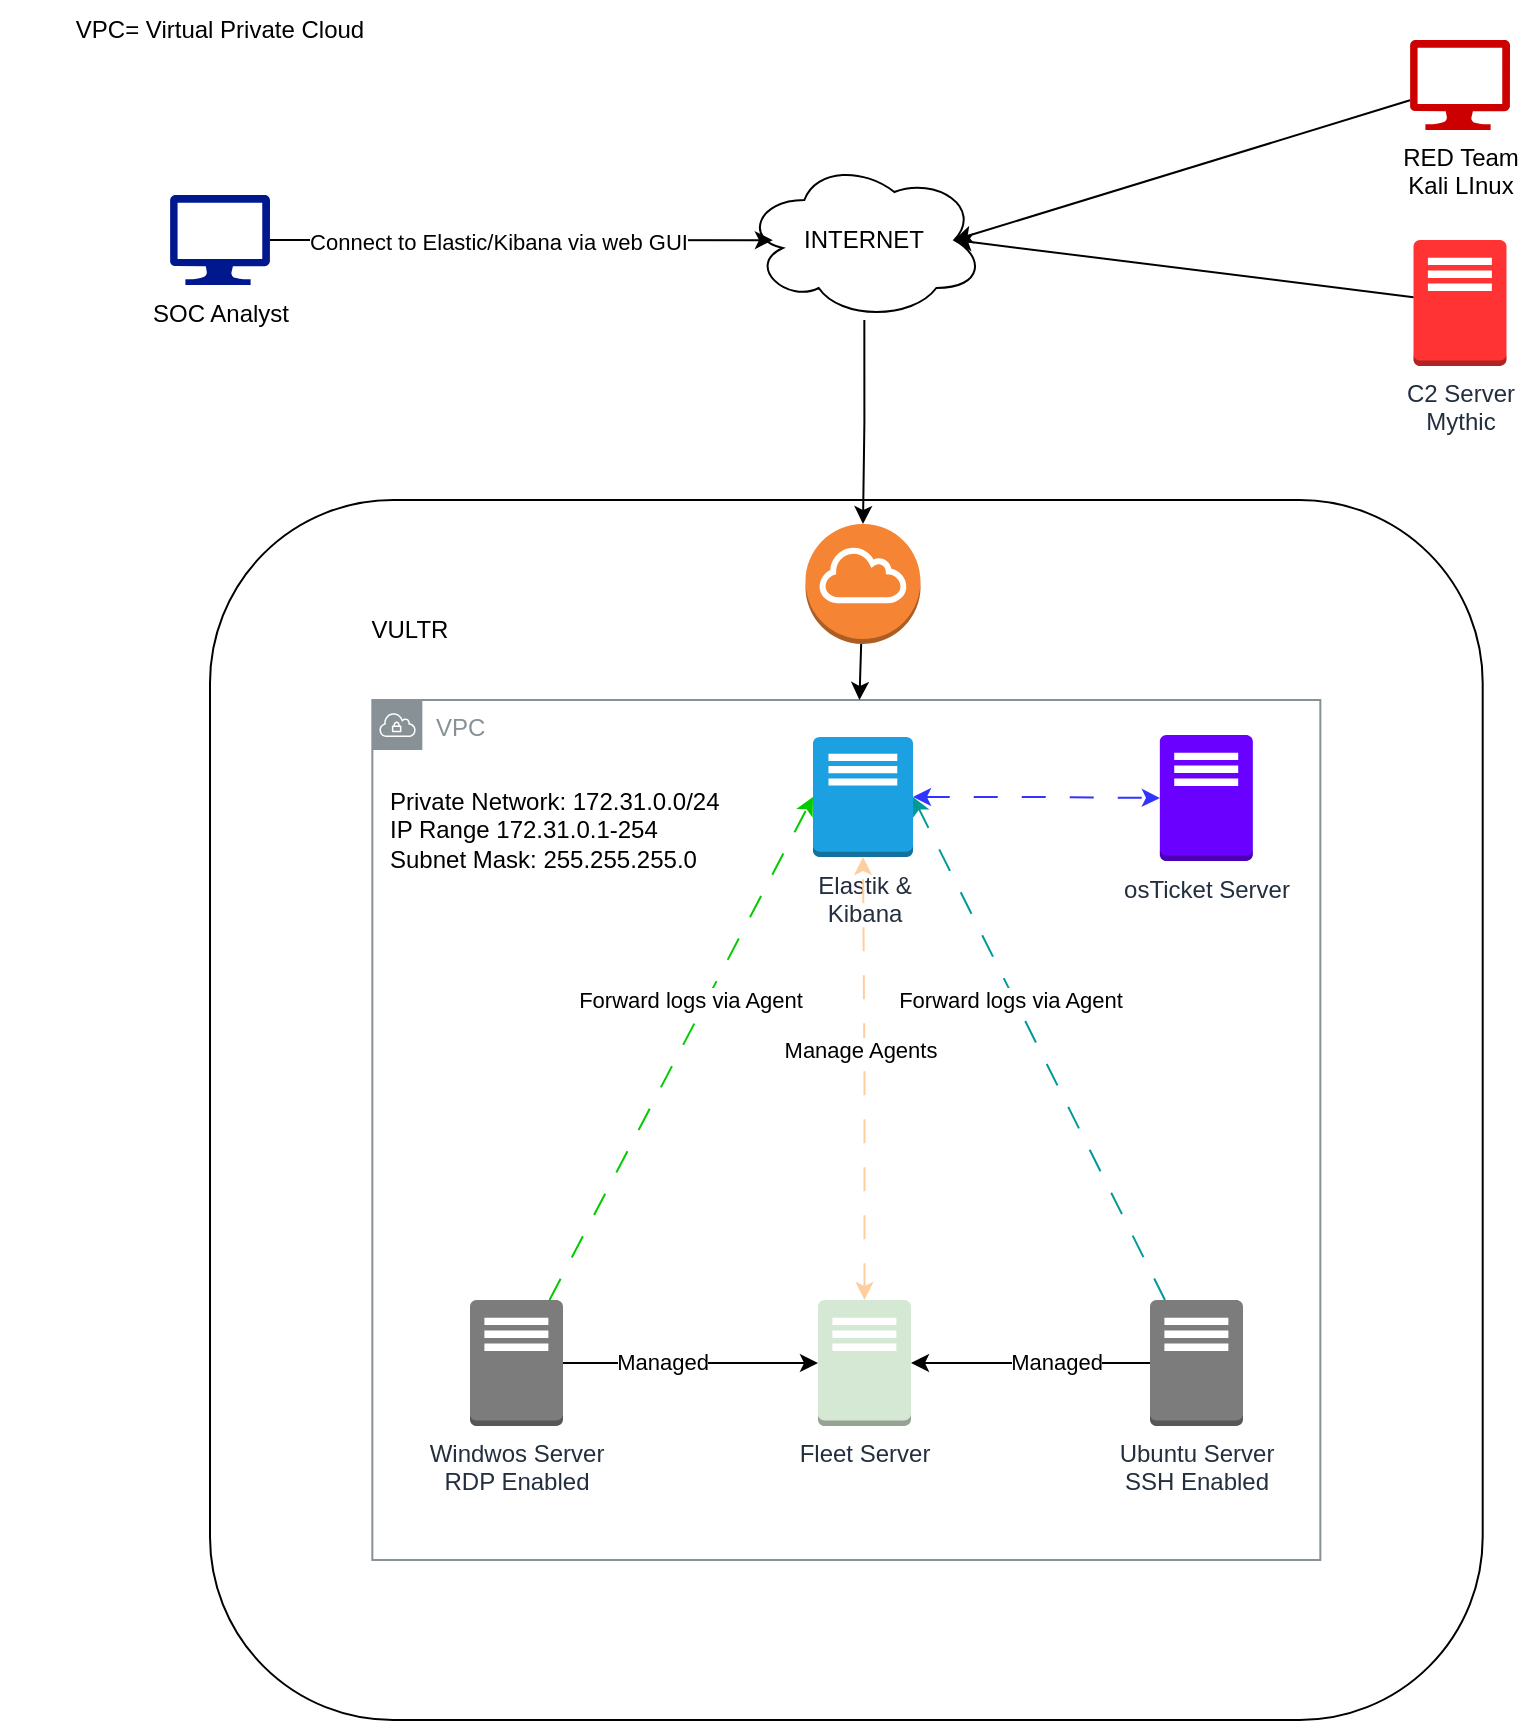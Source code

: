 <mxfile version="24.7.17">
  <diagram name="Pagina-1" id="3qMvsKIljHVbcYe3DlI8">
    <mxGraphModel dx="1167" dy="588" grid="1" gridSize="10" guides="1" tooltips="1" connect="1" arrows="1" fold="1" page="1" pageScale="1" pageWidth="827" pageHeight="1169" math="0" shadow="0">
      <root>
        <mxCell id="0" />
        <mxCell id="1" parent="0" />
        <mxCell id="nnkpt4qae2ps1eeqjS65-7" value="" style="rounded=1;whiteSpace=wrap;html=1;" parent="1" vertex="1">
          <mxGeometry x="110" y="270" width="636.35" height="610" as="geometry" />
        </mxCell>
        <mxCell id="nnkpt4qae2ps1eeqjS65-26" value="VPC" style="sketch=0;outlineConnect=0;gradientColor=none;html=1;whiteSpace=wrap;fontSize=12;fontStyle=0;shape=mxgraph.aws4.group;grIcon=mxgraph.aws4.group_vpc;strokeColor=#879196;fillColor=none;verticalAlign=top;align=left;spacingLeft=30;fontColor=#879196;dashed=0;" parent="1" vertex="1">
          <mxGeometry x="191.17" y="370" width="474" height="430" as="geometry" />
        </mxCell>
        <mxCell id="nnkpt4qae2ps1eeqjS65-8" value="VULTR" style="text;html=1;align=center;verticalAlign=middle;whiteSpace=wrap;rounded=0;" parent="1" vertex="1">
          <mxGeometry x="180" y="320" width="60" height="30" as="geometry" />
        </mxCell>
        <mxCell id="nnkpt4qae2ps1eeqjS65-34" style="edgeStyle=orthogonalEdgeStyle;rounded=0;orthogonalLoop=1;jettySize=auto;html=1;startArrow=classic;startFill=1;fillColor=#f8cecc;strokeColor=#3333FF;dashed=1;dashPattern=12 12;" parent="1" source="nnkpt4qae2ps1eeqjS65-9" target="nnkpt4qae2ps1eeqjS65-20" edge="1">
          <mxGeometry relative="1" as="geometry" />
        </mxCell>
        <mxCell id="nnkpt4qae2ps1eeqjS65-9" value="&lt;span style=&quot;color: rgb(35, 47, 62);&quot;&gt;Elastik &amp;amp;&lt;/span&gt;&lt;div style=&quot;color: rgb(35, 47, 62);&quot;&gt;Kibana&lt;/div&gt;" style="outlineConnect=0;dashed=0;verticalLabelPosition=bottom;verticalAlign=top;align=center;html=1;shape=mxgraph.aws3.traditional_server;fillColor=#1ba1e2;strokeColor=#006EAF;fontColor=#ffffff;" parent="1" vertex="1">
          <mxGeometry x="411.5" y="388.5" width="50" height="60" as="geometry" />
        </mxCell>
        <mxCell id="nnkpt4qae2ps1eeqjS65-27" style="edgeStyle=orthogonalEdgeStyle;rounded=0;orthogonalLoop=1;jettySize=auto;html=1;" parent="1" source="nnkpt4qae2ps1eeqjS65-17" target="nnkpt4qae2ps1eeqjS65-19" edge="1">
          <mxGeometry relative="1" as="geometry" />
        </mxCell>
        <mxCell id="nnkpt4qae2ps1eeqjS65-30" value="Managed" style="edgeLabel;html=1;align=center;verticalAlign=middle;resizable=0;points=[];" parent="nnkpt4qae2ps1eeqjS65-27" vertex="1" connectable="0">
          <mxGeometry x="-0.224" y="2" relative="1" as="geometry">
            <mxPoint y="1" as="offset" />
          </mxGeometry>
        </mxCell>
        <mxCell id="nnkpt4qae2ps1eeqjS65-17" value="&lt;span style=&quot;color: rgb(35, 47, 62);&quot;&gt;Windwos Server&lt;/span&gt;&lt;div style=&quot;color: rgb(35, 47, 62);&quot;&gt;RDP Enabled&lt;/div&gt;" style="outlineConnect=0;dashed=0;verticalLabelPosition=bottom;verticalAlign=top;align=center;html=1;shape=mxgraph.aws3.traditional_server;fillColor=#7D7C7C;gradientColor=none;" parent="1" vertex="1">
          <mxGeometry x="240" y="670" width="46.5" height="63" as="geometry" />
        </mxCell>
        <mxCell id="nnkpt4qae2ps1eeqjS65-29" style="edgeStyle=orthogonalEdgeStyle;rounded=0;orthogonalLoop=1;jettySize=auto;html=1;" parent="1" source="nnkpt4qae2ps1eeqjS65-18" target="nnkpt4qae2ps1eeqjS65-19" edge="1">
          <mxGeometry relative="1" as="geometry" />
        </mxCell>
        <mxCell id="nnkpt4qae2ps1eeqjS65-31" value="Managed" style="edgeLabel;html=1;align=center;verticalAlign=middle;resizable=0;points=[];" parent="nnkpt4qae2ps1eeqjS65-29" vertex="1" connectable="0">
          <mxGeometry x="-0.213" y="-1" relative="1" as="geometry">
            <mxPoint as="offset" />
          </mxGeometry>
        </mxCell>
        <mxCell id="nnkpt4qae2ps1eeqjS65-18" value="&lt;span style=&quot;color: rgb(35, 47, 62);&quot;&gt;Ubuntu Server&lt;/span&gt;&lt;div style=&quot;color: rgb(35, 47, 62);&quot;&gt;SSH Enabled&lt;/div&gt;" style="outlineConnect=0;dashed=0;verticalLabelPosition=bottom;verticalAlign=top;align=center;html=1;shape=mxgraph.aws3.traditional_server;fillColor=#7D7C7C;gradientColor=none;" parent="1" vertex="1">
          <mxGeometry x="580" y="670" width="46.5" height="63" as="geometry" />
        </mxCell>
        <mxCell id="nnkpt4qae2ps1eeqjS65-33" style="edgeStyle=orthogonalEdgeStyle;rounded=0;orthogonalLoop=1;jettySize=auto;html=1;startArrow=classic;startFill=1;strokeColor=#FFCE9F;dashed=1;dashPattern=12 12;" parent="1" source="nnkpt4qae2ps1eeqjS65-19" target="nnkpt4qae2ps1eeqjS65-9" edge="1">
          <mxGeometry relative="1" as="geometry" />
        </mxCell>
        <mxCell id="dtqMkEAznSGeaOpRaote-7" value="Manage Agents" style="edgeLabel;html=1;align=center;verticalAlign=middle;resizable=0;points=[];" vertex="1" connectable="0" parent="nnkpt4qae2ps1eeqjS65-33">
          <mxGeometry x="0.135" y="2" relative="1" as="geometry">
            <mxPoint as="offset" />
          </mxGeometry>
        </mxCell>
        <mxCell id="nnkpt4qae2ps1eeqjS65-19" value="&lt;span style=&quot;color: rgb(35, 47, 62);&quot;&gt;Fleet Server&lt;/span&gt;" style="outlineConnect=0;dashed=0;verticalLabelPosition=bottom;verticalAlign=top;align=center;html=1;shape=mxgraph.aws3.traditional_server;fillColor=#d5e8d4;strokeColor=#82b366;" parent="1" vertex="1">
          <mxGeometry x="414" y="670" width="46.5" height="63" as="geometry" />
        </mxCell>
        <mxCell id="nnkpt4qae2ps1eeqjS65-20" value="&lt;span style=&quot;color: rgb(35, 47, 62);&quot;&gt;osTicket Server&lt;/span&gt;" style="outlineConnect=0;dashed=0;verticalLabelPosition=bottom;verticalAlign=top;align=center;html=1;shape=mxgraph.aws3.traditional_server;fillColor=#6a00ff;strokeColor=#3700CC;fontColor=#ffffff;" parent="1" vertex="1">
          <mxGeometry x="584.92" y="387.5" width="46.5" height="63" as="geometry" />
        </mxCell>
        <mxCell id="nnkpt4qae2ps1eeqjS65-21" value="&lt;span style=&quot;color: rgb(35, 47, 62);&quot;&gt;C2 Server&lt;/span&gt;&lt;div&gt;&lt;span style=&quot;color: rgb(35, 47, 62);&quot;&gt;Mythic&lt;/span&gt;&lt;/div&gt;" style="outlineConnect=0;dashed=0;verticalLabelPosition=bottom;verticalAlign=top;align=center;html=1;shape=mxgraph.aws3.traditional_server;fillColor=#FF3333;gradientColor=none;" parent="1" vertex="1">
          <mxGeometry x="711.75" y="140" width="46.5" height="63" as="geometry" />
        </mxCell>
        <mxCell id="nnkpt4qae2ps1eeqjS65-25" value="VPC= Virtual Private Cloud" style="text;html=1;align=center;verticalAlign=middle;whiteSpace=wrap;rounded=0;labelPosition=center;verticalLabelPosition=middle;" parent="1" vertex="1">
          <mxGeometry x="5" y="20" width="220" height="30" as="geometry" />
        </mxCell>
        <mxCell id="dtqMkEAznSGeaOpRaote-3" style="rounded=0;orthogonalLoop=1;jettySize=auto;html=1;entryX=0;entryY=0.5;entryDx=0;entryDy=0;entryPerimeter=0;strokeColor=#00CC00;dashed=1;dashPattern=12 12;" edge="1" parent="1" source="nnkpt4qae2ps1eeqjS65-17" target="nnkpt4qae2ps1eeqjS65-9">
          <mxGeometry relative="1" as="geometry" />
        </mxCell>
        <mxCell id="dtqMkEAznSGeaOpRaote-5" value="Forward logs via Agent" style="edgeLabel;html=1;align=center;verticalAlign=middle;resizable=0;points=[];" vertex="1" connectable="0" parent="dtqMkEAznSGeaOpRaote-3">
          <mxGeometry x="0.062" y="1" relative="1" as="geometry">
            <mxPoint x="1" y="-16" as="offset" />
          </mxGeometry>
        </mxCell>
        <mxCell id="dtqMkEAznSGeaOpRaote-4" style="rounded=0;orthogonalLoop=1;jettySize=auto;html=1;entryX=1;entryY=0.5;entryDx=0;entryDy=0;entryPerimeter=0;strokeColor=#009999;dashed=1;dashPattern=12 12;" edge="1" parent="1" source="nnkpt4qae2ps1eeqjS65-18" target="nnkpt4qae2ps1eeqjS65-9">
          <mxGeometry relative="1" as="geometry" />
        </mxCell>
        <mxCell id="dtqMkEAznSGeaOpRaote-6" value="Forward logs via Agent" style="edgeLabel;html=1;align=center;verticalAlign=middle;resizable=0;points=[];" vertex="1" connectable="0" parent="dtqMkEAznSGeaOpRaote-4">
          <mxGeometry x="0.055" relative="1" as="geometry">
            <mxPoint x="-11" y="-17" as="offset" />
          </mxGeometry>
        </mxCell>
        <mxCell id="dtqMkEAznSGeaOpRaote-8" value="Private Network: 172.31.0.0/24&lt;div&gt;IP Range 172.31.0.1-254&lt;/div&gt;&lt;div style=&quot;&quot;&gt;Subnet Mask: 255.255.255.0&lt;/div&gt;" style="text;html=1;align=left;verticalAlign=middle;whiteSpace=wrap;rounded=0;" vertex="1" parent="1">
          <mxGeometry x="198.0" y="420" width="213.5" height="30" as="geometry" />
        </mxCell>
        <mxCell id="dtqMkEAznSGeaOpRaote-13" style="rounded=0;orthogonalLoop=1;jettySize=auto;html=1;" edge="1" parent="1" source="dtqMkEAznSGeaOpRaote-9" target="nnkpt4qae2ps1eeqjS65-26">
          <mxGeometry relative="1" as="geometry" />
        </mxCell>
        <mxCell id="dtqMkEAznSGeaOpRaote-9" value="" style="outlineConnect=0;dashed=0;verticalLabelPosition=bottom;verticalAlign=top;align=center;html=1;shape=mxgraph.aws3.internet_gateway;fillColor=#F58534;gradientColor=none;" vertex="1" parent="1">
          <mxGeometry x="407.75" y="282" width="57.5" height="60" as="geometry" />
        </mxCell>
        <mxCell id="dtqMkEAznSGeaOpRaote-10" value="INTERNET" style="ellipse;shape=cloud;whiteSpace=wrap;html=1;" vertex="1" parent="1">
          <mxGeometry x="377.17" y="100" width="120" height="80" as="geometry" />
        </mxCell>
        <mxCell id="dtqMkEAznSGeaOpRaote-11" style="edgeStyle=orthogonalEdgeStyle;rounded=0;orthogonalLoop=1;jettySize=auto;html=1;entryX=0.5;entryY=0;entryDx=0;entryDy=0;entryPerimeter=0;" edge="1" parent="1" source="dtqMkEAznSGeaOpRaote-10" target="dtqMkEAznSGeaOpRaote-9">
          <mxGeometry relative="1" as="geometry" />
        </mxCell>
        <mxCell id="dtqMkEAznSGeaOpRaote-15" style="edgeStyle=orthogonalEdgeStyle;rounded=0;orthogonalLoop=1;jettySize=auto;html=1;entryX=0.119;entryY=0.501;entryDx=0;entryDy=0;entryPerimeter=0;" edge="1" parent="1" source="dtqMkEAznSGeaOpRaote-14" target="dtqMkEAznSGeaOpRaote-10">
          <mxGeometry relative="1" as="geometry" />
        </mxCell>
        <mxCell id="dtqMkEAznSGeaOpRaote-16" value="Connect to Elastic/Kibana via web GUI" style="edgeLabel;html=1;align=center;verticalAlign=middle;resizable=0;points=[];" vertex="1" connectable="0" parent="dtqMkEAznSGeaOpRaote-15">
          <mxGeometry x="-0.096" y="-1" relative="1" as="geometry">
            <mxPoint as="offset" />
          </mxGeometry>
        </mxCell>
        <mxCell id="dtqMkEAznSGeaOpRaote-14" value="SOC Analyst" style="sketch=0;aspect=fixed;pointerEvents=1;shadow=0;dashed=0;html=1;strokeColor=none;labelPosition=center;verticalLabelPosition=bottom;verticalAlign=top;align=center;fillColor=#00188D;shape=mxgraph.azure.computer" vertex="1" parent="1">
          <mxGeometry x="90" y="117.5" width="50" height="45" as="geometry" />
        </mxCell>
        <mxCell id="dtqMkEAznSGeaOpRaote-17" value="RED Team&lt;div&gt;Kali LInux&lt;/div&gt;" style="sketch=0;aspect=fixed;pointerEvents=1;shadow=0;dashed=0;html=1;strokeColor=none;labelPosition=center;verticalLabelPosition=bottom;verticalAlign=top;align=center;fillColor=#CC0000;shape=mxgraph.azure.computer" vertex="1" parent="1">
          <mxGeometry x="710" y="40" width="50" height="45" as="geometry" />
        </mxCell>
        <mxCell id="dtqMkEAznSGeaOpRaote-18" style="rounded=0;orthogonalLoop=1;jettySize=auto;html=1;entryX=0.875;entryY=0.5;entryDx=0;entryDy=0;entryPerimeter=0;" edge="1" parent="1" source="dtqMkEAznSGeaOpRaote-17" target="dtqMkEAznSGeaOpRaote-10">
          <mxGeometry relative="1" as="geometry" />
        </mxCell>
        <mxCell id="dtqMkEAznSGeaOpRaote-20" style="rounded=0;orthogonalLoop=1;jettySize=auto;html=1;entryX=0.875;entryY=0.5;entryDx=0;entryDy=0;entryPerimeter=0;" edge="1" parent="1" source="nnkpt4qae2ps1eeqjS65-21" target="dtqMkEAznSGeaOpRaote-10">
          <mxGeometry relative="1" as="geometry" />
        </mxCell>
      </root>
    </mxGraphModel>
  </diagram>
</mxfile>
